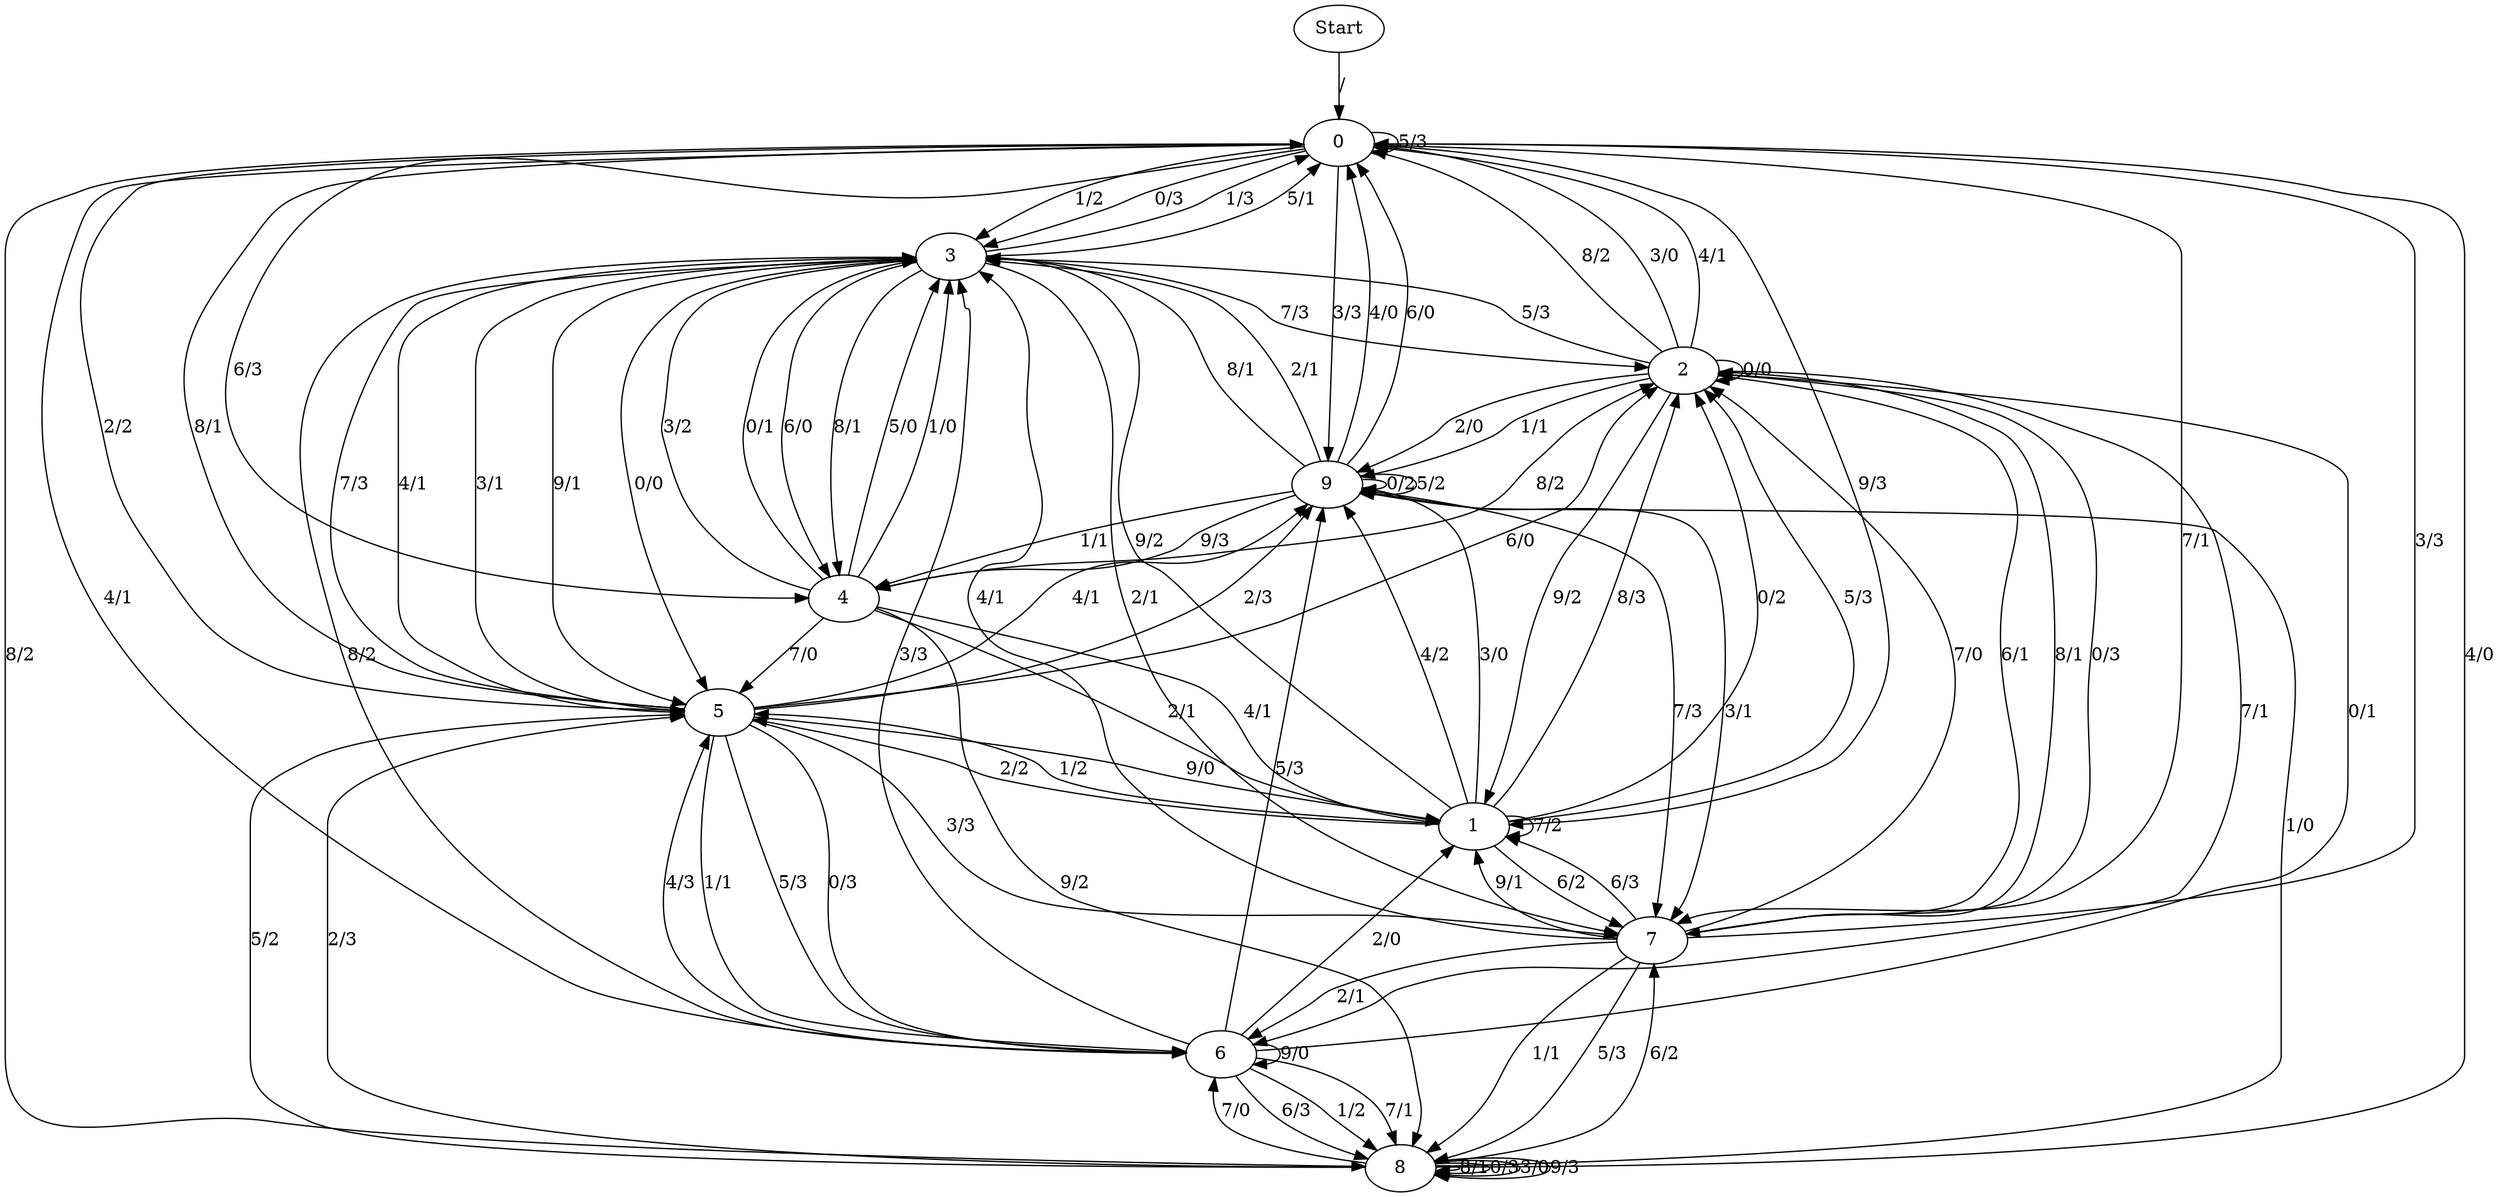 digraph {
	Start -> 0 [label="/"]
	0 -> 3 [label="1/2"]
	0 -> 7 [label="7/1"]
	0 -> 8 [label="8/2"]
	0 -> 4 [label="6/3"]
	0 -> 6 [label="4/1"]
	0 -> 0 [label="5/3"]
	0 -> 1 [label="9/3"]
	0 -> 5 [label="2/2"]
	0 -> 3 [label="0/3"]
	0 -> 9 [label="3/3"]
	2 -> 6 [label="7/1"]
	2 -> 7 [label="6/1"]
	2 -> 0 [label="8/2"]
	2 -> 1 [label="9/2"]
	2 -> 2 [label="0/0"]
	2 -> 9 [label="1/1"]
	2 -> 9 [label="2/0"]
	2 -> 0 [label="3/0"]
	2 -> 3 [label="5/3"]
	2 -> 0 [label="4/1"]
	3 -> 5 [label="4/1"]
	3 -> 2 [label="7/3"]
	3 -> 4 [label="6/0"]
	3 -> 5 [label="3/1"]
	3 -> 0 [label="1/3"]
	3 -> 5 [label="9/1"]
	3 -> 5 [label="0/0"]
	3 -> 0 [label="5/1"]
	3 -> 7 [label="2/1"]
	3 -> 4 [label="8/1"]
	5 -> 6 [label="0/3"]
	5 -> 6 [label="1/1"]
	5 -> 6 [label="5/3"]
	5 -> 1 [label="9/0"]
	5 -> 9 [label="4/1"]
	5 -> 9 [label="2/3"]
	5 -> 2 [label="6/0"]
	5 -> 0 [label="8/1"]
	5 -> 3 [label="7/3"]
	5 -> 7 [label="3/3"]
	1 -> 2 [label="8/3"]
	1 -> 2 [label="0/2"]
	1 -> 5 [label="2/2"]
	1 -> 1 [label="7/2"]
	1 -> 3 [label="9/2"]
	1 -> 7 [label="6/2"]
	1 -> 2 [label="5/3"]
	1 -> 5 [label="1/2"]
	1 -> 9 [label="3/0"]
	1 -> 9 [label="4/2"]
	9 -> 0 [label="4/0"]
	9 -> 3 [label="2/1"]
	9 -> 4 [label="9/3"]
	9 -> 7 [label="3/1"]
	9 -> 4 [label="1/1"]
	9 -> 0 [label="6/0"]
	9 -> 3 [label="8/1"]
	9 -> 7 [label="7/3"]
	9 -> 9 [label="0/2"]
	9 -> 9 [label="5/2"]
	4 -> 3 [label="5/0"]
	4 -> 8 [label="9/2"]
	4 -> 3 [label="3/2"]
	4 -> 2 [label="8/2"]
	4 -> 1 [label="2/1"]
	4 -> 1 [label="4/1"]
	4 -> 3 [label="0/1"]
	4 -> 3 [label="1/0"]
	4 -> 5 [label="7/0"]
	8 -> 5 [label="5/2"]
	8 -> 8 [label="8/1"]
	8 -> 7 [label="6/2"]
	8 -> 0 [label="4/0"]
	8 -> 8 [label="0/3"]
	8 -> 8 [label="3/0"]
	8 -> 6 [label="7/0"]
	8 -> 9 [label="1/0"]
	8 -> 8 [label="9/3"]
	8 -> 5 [label="2/3"]
	7 -> 0 [label="3/3"]
	7 -> 8 [label="5/3"]
	7 -> 2 [label="8/1"]
	7 -> 6 [label="2/1"]
	7 -> 1 [label="6/3"]
	7 -> 8 [label="1/1"]
	7 -> 3 [label="4/1"]
	7 -> 2 [label="0/3"]
	7 -> 2 [label="7/0"]
	7 -> 1 [label="9/1"]
	6 -> 8 [label="6/3"]
	6 -> 3 [label="3/3"]
	6 -> 1 [label="2/0"]
	6 -> 3 [label="8/2"]
	6 -> 9 [label="5/3"]
	6 -> 5 [label="4/3"]
	6 -> 8 [label="7/1"]
	6 -> 2 [label="0/1"]
	6 -> 8 [label="1/2"]
	6 -> 6 [label="9/0"]
}